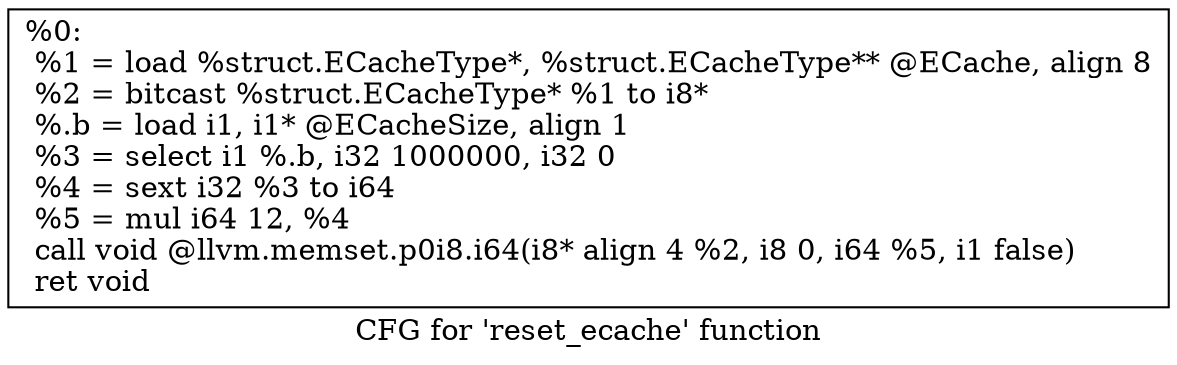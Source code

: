 digraph "CFG for 'reset_ecache' function" {
	label="CFG for 'reset_ecache' function";

	Node0x2592830 [shape=record,label="{%0:\l  %1 = load %struct.ECacheType*, %struct.ECacheType** @ECache, align 8\l  %2 = bitcast %struct.ECacheType* %1 to i8*\l  %.b = load i1, i1* @ECacheSize, align 1\l  %3 = select i1 %.b, i32 1000000, i32 0\l  %4 = sext i32 %3 to i64\l  %5 = mul i64 12, %4\l  call void @llvm.memset.p0i8.i64(i8* align 4 %2, i8 0, i64 %5, i1 false)\l  ret void\l}"];
}
